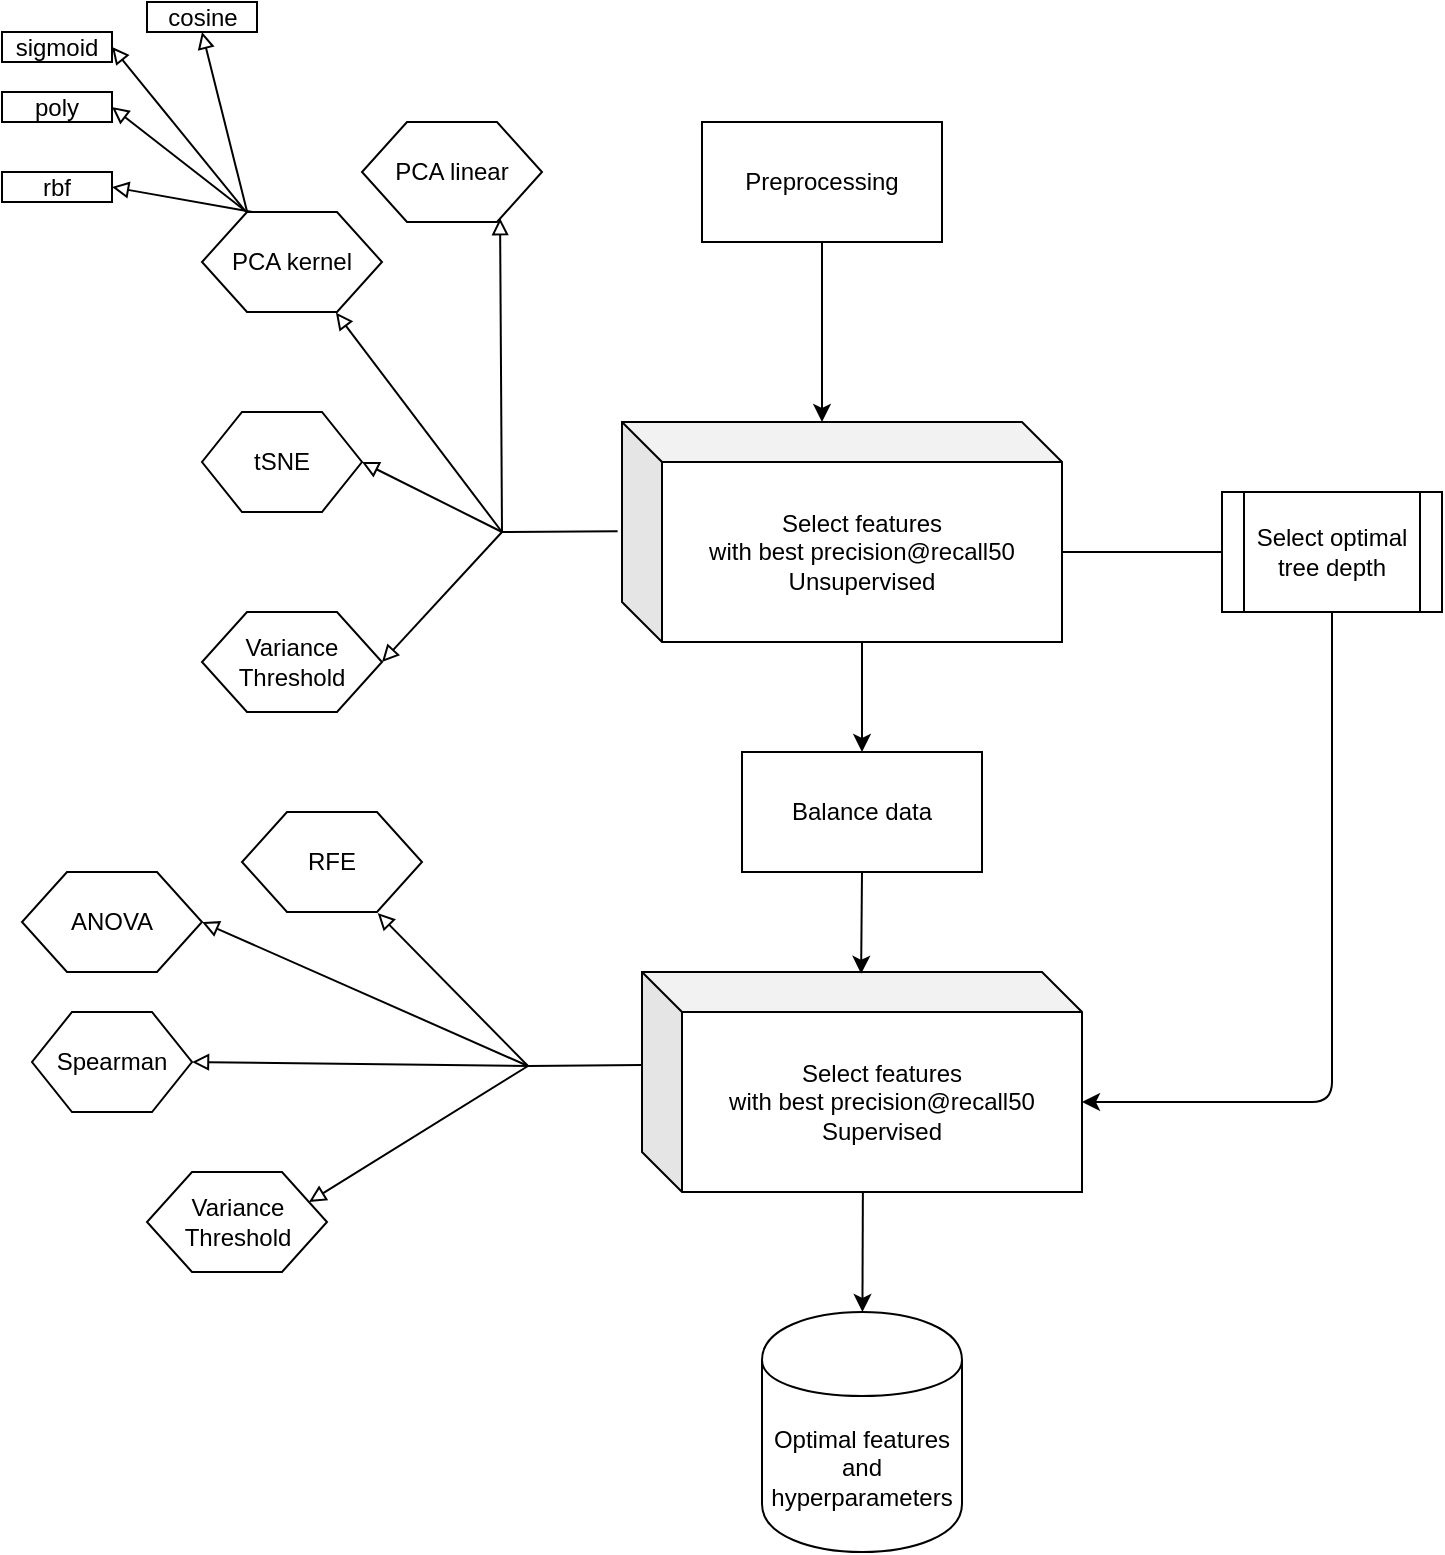 <mxfile version="12.3.3" type="device" pages="1"><diagram id="gcizCnCx6EbMCWUhZzo_" name="Page-1"><mxGraphModel dx="1422" dy="745" grid="1" gridSize="10" guides="1" tooltips="1" connect="1" arrows="1" fold="1" page="1" pageScale="1" pageWidth="850" pageHeight="1100" math="0" shadow="0"><root><mxCell id="0"/><mxCell id="1" parent="0"/><mxCell id="8OPbzNs7YEioAL_DGtoR-1" value="Preprocessing" style="rounded=0;whiteSpace=wrap;html=1;" vertex="1" parent="1"><mxGeometry x="390" y="120" width="120" height="60" as="geometry"/></mxCell><mxCell id="8OPbzNs7YEioAL_DGtoR-2" value="Select features&lt;br&gt;with best precision@recall50&lt;br&gt;Unsupervised" style="shape=cube;whiteSpace=wrap;html=1;boundedLbl=1;backgroundOutline=1;darkOpacity=0.05;darkOpacity2=0.1;" vertex="1" parent="1"><mxGeometry x="350" y="270" width="220" height="110" as="geometry"/></mxCell><mxCell id="8OPbzNs7YEioAL_DGtoR-5" value="PCA linear" style="shape=hexagon;perimeter=hexagonPerimeter2;whiteSpace=wrap;html=1;" vertex="1" parent="1"><mxGeometry x="220" y="120" width="90" height="50" as="geometry"/></mxCell><mxCell id="8OPbzNs7YEioAL_DGtoR-6" value="tSNE" style="shape=hexagon;perimeter=hexagonPerimeter2;whiteSpace=wrap;html=1;" vertex="1" parent="1"><mxGeometry x="140" y="265" width="80" height="50" as="geometry"/></mxCell><mxCell id="8OPbzNs7YEioAL_DGtoR-7" value="PCA kernel" style="shape=hexagon;perimeter=hexagonPerimeter2;whiteSpace=wrap;html=1;" vertex="1" parent="1"><mxGeometry x="140" y="165" width="90" height="50" as="geometry"/></mxCell><mxCell id="8OPbzNs7YEioAL_DGtoR-11" value="Variance Threshold" style="shape=hexagon;perimeter=hexagonPerimeter2;whiteSpace=wrap;html=1;" vertex="1" parent="1"><mxGeometry x="140" y="365" width="90" height="50" as="geometry"/></mxCell><mxCell id="8OPbzNs7YEioAL_DGtoR-14" value="" style="endArrow=none;html=1;entryX=-0.01;entryY=0.497;entryDx=0;entryDy=0;entryPerimeter=0;endFill=0;" edge="1" parent="1" target="8OPbzNs7YEioAL_DGtoR-2"><mxGeometry width="50" height="50" relative="1" as="geometry"><mxPoint x="290" y="325" as="sourcePoint"/><mxPoint x="340" y="355" as="targetPoint"/></mxGeometry></mxCell><mxCell id="8OPbzNs7YEioAL_DGtoR-15" value="" style="endArrow=none;html=1;exitX=1;exitY=0.5;exitDx=0;exitDy=0;endFill=0;startArrow=block;startFill=0;" edge="1" parent="1" source="8OPbzNs7YEioAL_DGtoR-11"><mxGeometry width="50" height="50" relative="1" as="geometry"><mxPoint x="290" y="405" as="sourcePoint"/><mxPoint x="290" y="325" as="targetPoint"/></mxGeometry></mxCell><mxCell id="8OPbzNs7YEioAL_DGtoR-16" value="" style="endArrow=none;html=1;exitX=1;exitY=0.5;exitDx=0;exitDy=0;startArrow=block;startFill=0;" edge="1" parent="1" source="8OPbzNs7YEioAL_DGtoR-6"><mxGeometry width="50" height="50" relative="1" as="geometry"><mxPoint x="250" y="315" as="sourcePoint"/><mxPoint x="290" y="325" as="targetPoint"/></mxGeometry></mxCell><mxCell id="8OPbzNs7YEioAL_DGtoR-18" value="" style="endArrow=block;html=1;entryX=0.744;entryY=1.006;entryDx=0;entryDy=0;startArrow=none;startFill=0;endFill=0;entryPerimeter=0;" edge="1" parent="1" target="8OPbzNs7YEioAL_DGtoR-7"><mxGeometry width="50" height="50" relative="1" as="geometry"><mxPoint x="290" y="325" as="sourcePoint"/><mxPoint x="340" y="235" as="targetPoint"/></mxGeometry></mxCell><mxCell id="8OPbzNs7YEioAL_DGtoR-19" value="" style="endArrow=block;html=1;startArrow=none;startFill=0;endFill=0;entryX=0.767;entryY=0.961;entryDx=0;entryDy=0;entryPerimeter=0;" edge="1" parent="1" target="8OPbzNs7YEioAL_DGtoR-5"><mxGeometry width="50" height="50" relative="1" as="geometry"><mxPoint x="290" y="325" as="sourcePoint"/><mxPoint x="300" y="173" as="targetPoint"/></mxGeometry></mxCell><mxCell id="8OPbzNs7YEioAL_DGtoR-20" value="Select optimal tree depth" style="shape=process;whiteSpace=wrap;html=1;backgroundOutline=1;" vertex="1" parent="1"><mxGeometry x="650" y="305" width="110" height="60" as="geometry"/></mxCell><mxCell id="8OPbzNs7YEioAL_DGtoR-22" value="" style="endArrow=none;html=1;exitX=0;exitY=0;exitDx=220;exitDy=65;exitPerimeter=0;entryX=0;entryY=0.5;entryDx=0;entryDy=0;" edge="1" parent="1" source="8OPbzNs7YEioAL_DGtoR-2" target="8OPbzNs7YEioAL_DGtoR-20"><mxGeometry width="50" height="50" relative="1" as="geometry"><mxPoint x="610" y="345" as="sourcePoint"/><mxPoint x="660" y="295" as="targetPoint"/></mxGeometry></mxCell><mxCell id="8OPbzNs7YEioAL_DGtoR-24" value="" style="endArrow=classic;html=1;exitX=0.5;exitY=1;exitDx=0;exitDy=0;entryX=0;entryY=0;entryDx=100;entryDy=0;entryPerimeter=0;" edge="1" parent="1" source="8OPbzNs7YEioAL_DGtoR-1" target="8OPbzNs7YEioAL_DGtoR-2"><mxGeometry width="50" height="50" relative="1" as="geometry"><mxPoint x="450" y="255" as="sourcePoint"/><mxPoint x="500" y="205" as="targetPoint"/></mxGeometry></mxCell><mxCell id="8OPbzNs7YEioAL_DGtoR-25" value="Balance data" style="rounded=0;whiteSpace=wrap;html=1;" vertex="1" parent="1"><mxGeometry x="410" y="435" width="120" height="60" as="geometry"/></mxCell><mxCell id="8OPbzNs7YEioAL_DGtoR-26" value="" style="endArrow=classic;html=1;entryX=0.5;entryY=0;entryDx=0;entryDy=0;exitX=0;exitY=0;exitDx=120;exitDy=110;exitPerimeter=0;" edge="1" parent="1" source="8OPbzNs7YEioAL_DGtoR-2" target="8OPbzNs7YEioAL_DGtoR-25"><mxGeometry width="50" height="50" relative="1" as="geometry"><mxPoint x="470" y="405" as="sourcePoint"/><mxPoint x="520" y="385" as="targetPoint"/></mxGeometry></mxCell><mxCell id="8OPbzNs7YEioAL_DGtoR-27" value="Select features&lt;br&gt;with best precision@recall50&lt;br&gt;Supervised" style="shape=cube;whiteSpace=wrap;html=1;boundedLbl=1;backgroundOutline=1;darkOpacity=0.05;darkOpacity2=0.1;" vertex="1" parent="1"><mxGeometry x="360" y="545" width="220" height="110" as="geometry"/></mxCell><mxCell id="8OPbzNs7YEioAL_DGtoR-28" value="" style="endArrow=classic;html=1;exitX=0.5;exitY=1;exitDx=0;exitDy=0;entryX=0.498;entryY=0.008;entryDx=0;entryDy=0;entryPerimeter=0;" edge="1" parent="1" source="8OPbzNs7YEioAL_DGtoR-25" target="8OPbzNs7YEioAL_DGtoR-27"><mxGeometry width="50" height="50" relative="1" as="geometry"><mxPoint x="450" y="555" as="sourcePoint"/><mxPoint x="500" y="505" as="targetPoint"/></mxGeometry></mxCell><mxCell id="8OPbzNs7YEioAL_DGtoR-29" value="" style="endArrow=classic;html=1;exitX=0.5;exitY=1;exitDx=0;exitDy=0;entryX=0;entryY=0;entryDx=220;entryDy=65;entryPerimeter=0;" edge="1" parent="1" source="8OPbzNs7YEioAL_DGtoR-20" target="8OPbzNs7YEioAL_DGtoR-27"><mxGeometry width="50" height="50" relative="1" as="geometry"><mxPoint x="710" y="495" as="sourcePoint"/><mxPoint x="700" y="575" as="targetPoint"/><Array as="points"><mxPoint x="705" y="610"/></Array></mxGeometry></mxCell><mxCell id="8OPbzNs7YEioAL_DGtoR-31" value="Spearman" style="shape=hexagon;perimeter=hexagonPerimeter2;whiteSpace=wrap;html=1;" vertex="1" parent="1"><mxGeometry x="55" y="565" width="80" height="50" as="geometry"/></mxCell><mxCell id="8OPbzNs7YEioAL_DGtoR-32" value="ANOVA" style="shape=hexagon;perimeter=hexagonPerimeter2;whiteSpace=wrap;html=1;" vertex="1" parent="1"><mxGeometry x="50" y="495" width="90" height="50" as="geometry"/></mxCell><mxCell id="8OPbzNs7YEioAL_DGtoR-33" value="Variance Threshold" style="shape=hexagon;perimeter=hexagonPerimeter2;whiteSpace=wrap;html=1;" vertex="1" parent="1"><mxGeometry x="112.5" y="645" width="90" height="50" as="geometry"/></mxCell><mxCell id="8OPbzNs7YEioAL_DGtoR-39" value="RFE" style="shape=hexagon;perimeter=hexagonPerimeter2;whiteSpace=wrap;html=1;" vertex="1" parent="1"><mxGeometry x="160" y="465" width="90" height="50" as="geometry"/></mxCell><mxCell id="8OPbzNs7YEioAL_DGtoR-41" value="cosine" style="rounded=0;whiteSpace=wrap;html=1;" vertex="1" parent="1"><mxGeometry x="112.5" y="60" width="55" height="15" as="geometry"/></mxCell><mxCell id="8OPbzNs7YEioAL_DGtoR-43" value="rbf" style="rounded=0;whiteSpace=wrap;html=1;" vertex="1" parent="1"><mxGeometry x="40" y="145" width="55" height="15" as="geometry"/></mxCell><mxCell id="8OPbzNs7YEioAL_DGtoR-45" value="poly" style="rounded=0;whiteSpace=wrap;html=1;" vertex="1" parent="1"><mxGeometry x="40" y="105" width="55" height="15" as="geometry"/></mxCell><mxCell id="8OPbzNs7YEioAL_DGtoR-46" value="sigmoid" style="rounded=0;whiteSpace=wrap;html=1;" vertex="1" parent="1"><mxGeometry x="40" y="75" width="55" height="15" as="geometry"/></mxCell><mxCell id="8OPbzNs7YEioAL_DGtoR-47" value="" style="endArrow=block;html=1;entryX=0.5;entryY=1;entryDx=0;entryDy=0;startArrow=none;startFill=0;endFill=0;exitX=0.252;exitY=0.007;exitDx=0;exitDy=0;exitPerimeter=0;" edge="1" parent="1" source="8OPbzNs7YEioAL_DGtoR-7" target="8OPbzNs7YEioAL_DGtoR-41"><mxGeometry width="50" height="50" relative="1" as="geometry"><mxPoint x="240" y="205.0" as="sourcePoint"/><mxPoint x="156.96" y="95.3" as="targetPoint"/></mxGeometry></mxCell><mxCell id="8OPbzNs7YEioAL_DGtoR-48" value="" style="endArrow=block;html=1;entryX=1;entryY=0.5;entryDx=0;entryDy=0;startArrow=none;startFill=0;endFill=0;exitX=0.24;exitY=-0.012;exitDx=0;exitDy=0;exitPerimeter=0;" edge="1" parent="1" source="8OPbzNs7YEioAL_DGtoR-7" target="8OPbzNs7YEioAL_DGtoR-46"><mxGeometry width="50" height="50" relative="1" as="geometry"><mxPoint x="206.25" y="175" as="sourcePoint"/><mxPoint x="163.75" y="85" as="targetPoint"/></mxGeometry></mxCell><mxCell id="8OPbzNs7YEioAL_DGtoR-49" value="" style="endArrow=block;html=1;entryX=1;entryY=0.5;entryDx=0;entryDy=0;startArrow=none;startFill=0;endFill=0;exitX=0.247;exitY=-0.002;exitDx=0;exitDy=0;exitPerimeter=0;" edge="1" parent="1" source="8OPbzNs7YEioAL_DGtoR-7" target="8OPbzNs7YEioAL_DGtoR-45"><mxGeometry width="50" height="50" relative="1" as="geometry"><mxPoint x="216.25" y="185" as="sourcePoint"/><mxPoint x="173.75" y="95" as="targetPoint"/></mxGeometry></mxCell><mxCell id="8OPbzNs7YEioAL_DGtoR-50" value="" style="endArrow=block;html=1;entryX=1;entryY=0.5;entryDx=0;entryDy=0;startArrow=none;startFill=0;endFill=0;exitX=0.28;exitY=0.001;exitDx=0;exitDy=0;exitPerimeter=0;" edge="1" parent="1" source="8OPbzNs7YEioAL_DGtoR-7" target="8OPbzNs7YEioAL_DGtoR-43"><mxGeometry width="50" height="50" relative="1" as="geometry"><mxPoint x="160" y="165" as="sourcePoint"/><mxPoint x="183.75" y="105" as="targetPoint"/></mxGeometry></mxCell><mxCell id="8OPbzNs7YEioAL_DGtoR-64" value="" style="endArrow=none;html=1;entryX=-0.001;entryY=0.423;entryDx=0;entryDy=0;entryPerimeter=0;endFill=0;" edge="1" parent="1" target="8OPbzNs7YEioAL_DGtoR-27"><mxGeometry width="50" height="50" relative="1" as="geometry"><mxPoint x="303" y="592" as="sourcePoint"/><mxPoint x="360.8" y="591.67" as="targetPoint"/></mxGeometry></mxCell><mxCell id="8OPbzNs7YEioAL_DGtoR-65" value="" style="endArrow=none;html=1;exitX=1;exitY=0.25;exitDx=0;exitDy=0;endFill=0;startArrow=block;startFill=0;" edge="1" parent="1" source="8OPbzNs7YEioAL_DGtoR-33"><mxGeometry width="50" height="50" relative="1" as="geometry"><mxPoint x="243" y="657" as="sourcePoint"/><mxPoint x="303" y="592" as="targetPoint"/></mxGeometry></mxCell><mxCell id="8OPbzNs7YEioAL_DGtoR-66" value="" style="endArrow=none;html=1;exitX=1;exitY=0.5;exitDx=0;exitDy=0;startArrow=block;startFill=0;" edge="1" parent="1" source="8OPbzNs7YEioAL_DGtoR-31"><mxGeometry width="50" height="50" relative="1" as="geometry"><mxPoint x="233" y="557" as="sourcePoint"/><mxPoint x="303" y="592" as="targetPoint"/></mxGeometry></mxCell><mxCell id="8OPbzNs7YEioAL_DGtoR-67" value="" style="endArrow=block;html=1;entryX=1;entryY=0.5;entryDx=0;entryDy=0;startArrow=none;startFill=0;endFill=0;" edge="1" parent="1" target="8OPbzNs7YEioAL_DGtoR-32"><mxGeometry width="50" height="50" relative="1" as="geometry"><mxPoint x="303" y="592" as="sourcePoint"/><mxPoint x="219.96" y="482.3" as="targetPoint"/></mxGeometry></mxCell><mxCell id="8OPbzNs7YEioAL_DGtoR-68" value="" style="endArrow=block;html=1;startArrow=none;startFill=0;endFill=0;entryX=0.754;entryY=1.01;entryDx=0;entryDy=0;entryPerimeter=0;" edge="1" parent="1" target="8OPbzNs7YEioAL_DGtoR-39"><mxGeometry width="50" height="50" relative="1" as="geometry"><mxPoint x="303" y="592" as="sourcePoint"/><mxPoint x="240" y="514" as="targetPoint"/></mxGeometry></mxCell><mxCell id="8OPbzNs7YEioAL_DGtoR-69" value="Optimal features&lt;br&gt;and&lt;br&gt;hyperparameters" style="shape=cylinder;whiteSpace=wrap;html=1;boundedLbl=1;backgroundOutline=1;" vertex="1" parent="1"><mxGeometry x="420" y="715" width="100" height="120" as="geometry"/></mxCell><mxCell id="8OPbzNs7YEioAL_DGtoR-70" value="" style="endArrow=classic;html=1;exitX=0.502;exitY=0.995;exitDx=0;exitDy=0;exitPerimeter=0;" edge="1" parent="1" source="8OPbzNs7YEioAL_DGtoR-27" target="8OPbzNs7YEioAL_DGtoR-69"><mxGeometry width="50" height="50" relative="1" as="geometry"><mxPoint x="480" y="656" as="sourcePoint"/><mxPoint x="590" y="685" as="targetPoint"/></mxGeometry></mxCell></root></mxGraphModel></diagram></mxfile>